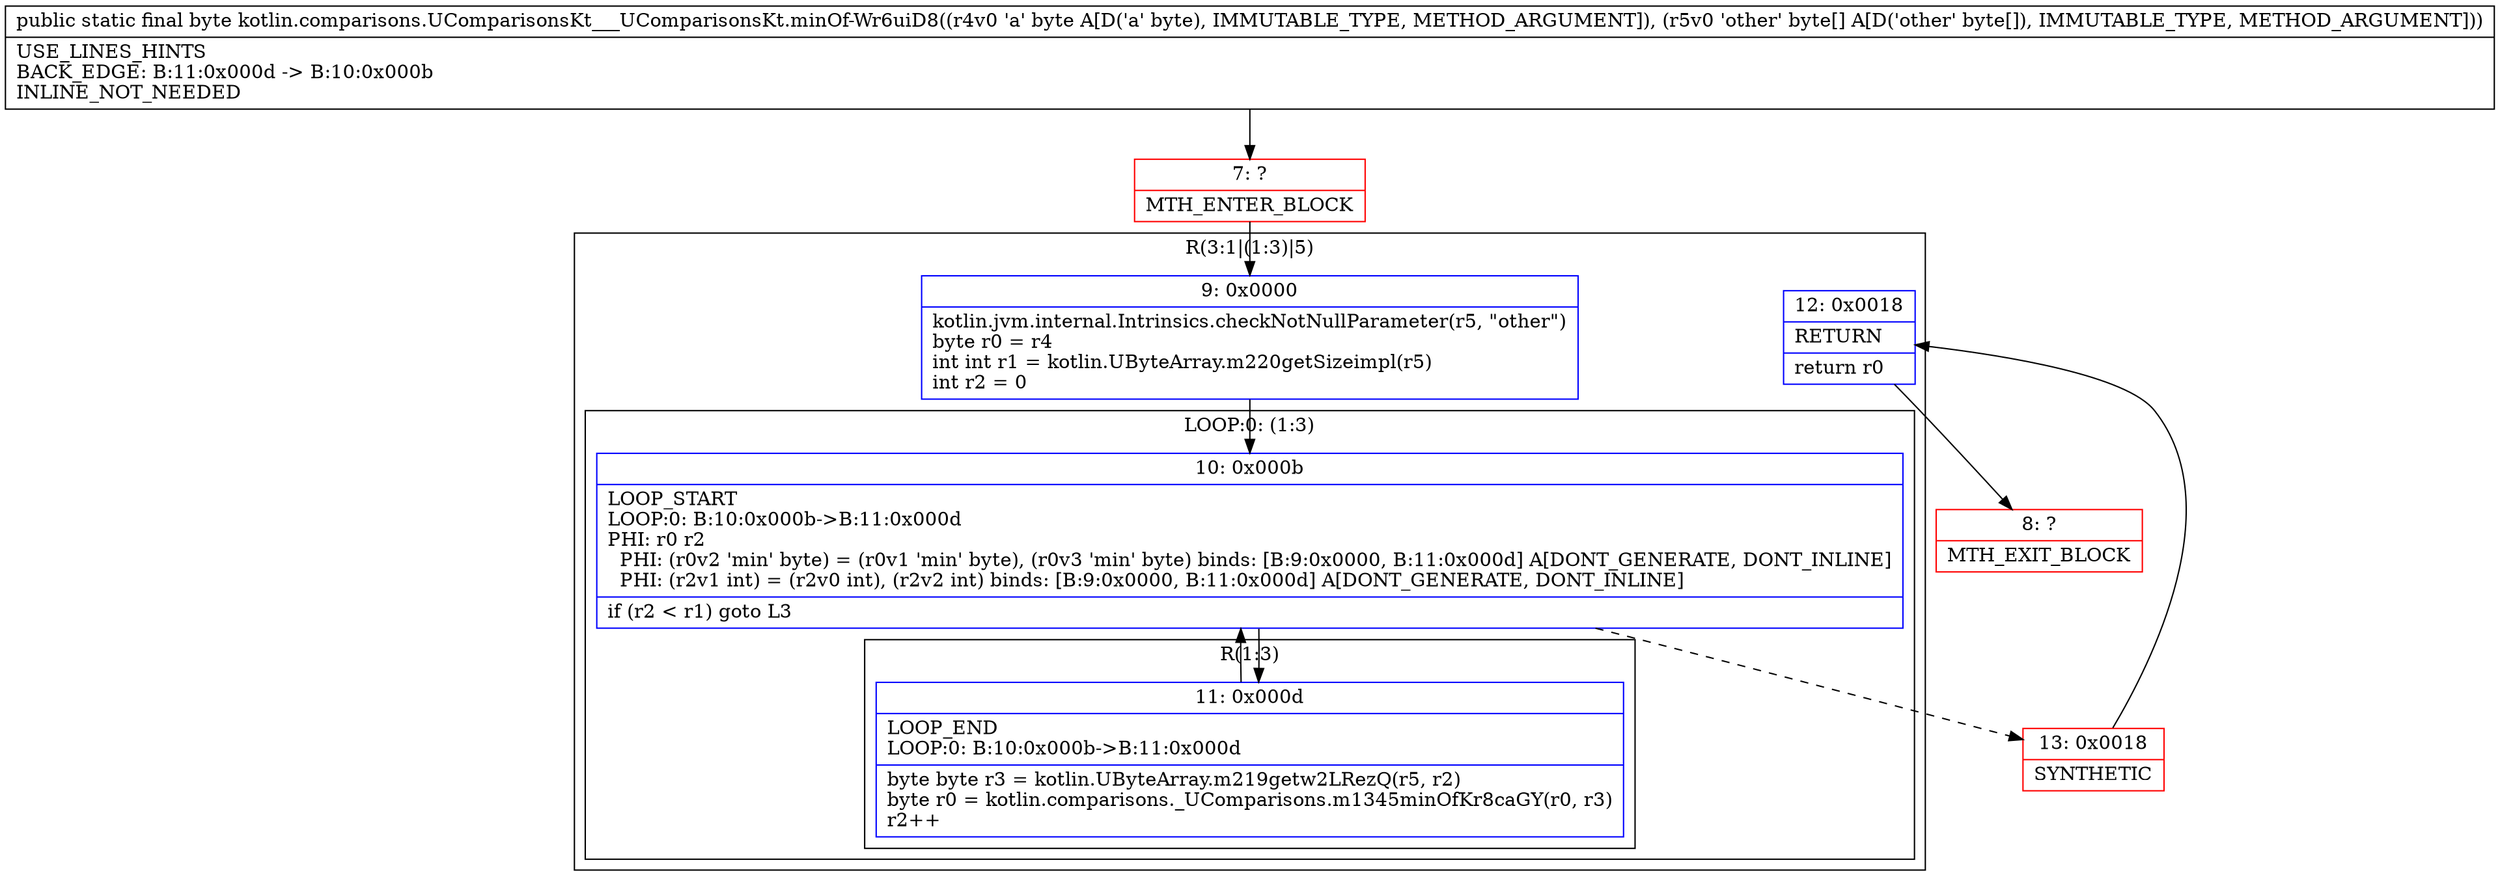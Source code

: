 digraph "CFG forkotlin.comparisons.UComparisonsKt___UComparisonsKt.minOf\-Wr6uiD8(B[B)B" {
subgraph cluster_Region_1958563743 {
label = "R(3:1|(1:3)|5)";
node [shape=record,color=blue];
Node_9 [shape=record,label="{9\:\ 0x0000|kotlin.jvm.internal.Intrinsics.checkNotNullParameter(r5, \"other\")\lbyte r0 = r4\lint int r1 = kotlin.UByteArray.m220getSizeimpl(r5)\lint r2 = 0\l}"];
subgraph cluster_LoopRegion_1758417014 {
label = "LOOP:0: (1:3)";
node [shape=record,color=blue];
Node_10 [shape=record,label="{10\:\ 0x000b|LOOP_START\lLOOP:0: B:10:0x000b\-\>B:11:0x000d\lPHI: r0 r2 \l  PHI: (r0v2 'min' byte) = (r0v1 'min' byte), (r0v3 'min' byte) binds: [B:9:0x0000, B:11:0x000d] A[DONT_GENERATE, DONT_INLINE]\l  PHI: (r2v1 int) = (r2v0 int), (r2v2 int) binds: [B:9:0x0000, B:11:0x000d] A[DONT_GENERATE, DONT_INLINE]\l|if (r2 \< r1) goto L3\l}"];
subgraph cluster_Region_1941411808 {
label = "R(1:3)";
node [shape=record,color=blue];
Node_11 [shape=record,label="{11\:\ 0x000d|LOOP_END\lLOOP:0: B:10:0x000b\-\>B:11:0x000d\l|byte byte r3 = kotlin.UByteArray.m219getw2LRezQ(r5, r2)\lbyte r0 = kotlin.comparisons._UComparisons.m1345minOfKr8caGY(r0, r3)\lr2++\l}"];
}
}
Node_12 [shape=record,label="{12\:\ 0x0018|RETURN\l|return r0\l}"];
}
Node_7 [shape=record,color=red,label="{7\:\ ?|MTH_ENTER_BLOCK\l}"];
Node_13 [shape=record,color=red,label="{13\:\ 0x0018|SYNTHETIC\l}"];
Node_8 [shape=record,color=red,label="{8\:\ ?|MTH_EXIT_BLOCK\l}"];
MethodNode[shape=record,label="{public static final byte kotlin.comparisons.UComparisonsKt___UComparisonsKt.minOf\-Wr6uiD8((r4v0 'a' byte A[D('a' byte), IMMUTABLE_TYPE, METHOD_ARGUMENT]), (r5v0 'other' byte[] A[D('other' byte[]), IMMUTABLE_TYPE, METHOD_ARGUMENT]))  | USE_LINES_HINTS\lBACK_EDGE: B:11:0x000d \-\> B:10:0x000b\lINLINE_NOT_NEEDED\l}"];
MethodNode -> Node_7;Node_9 -> Node_10;
Node_10 -> Node_11;
Node_10 -> Node_13[style=dashed];
Node_11 -> Node_10;
Node_12 -> Node_8;
Node_7 -> Node_9;
Node_13 -> Node_12;
}

